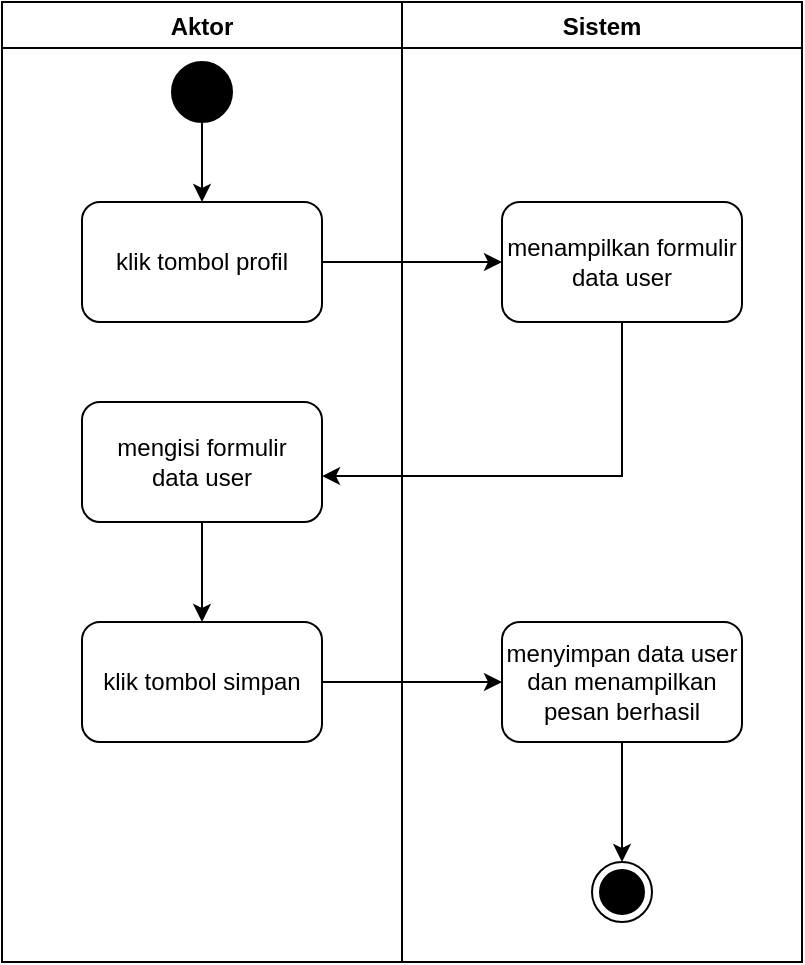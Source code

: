 <mxfile version="20.0.3" type="github">
  <diagram id="B0pDWvKyzd3ZYbL9IA_-" name="Page-1">
    <mxGraphModel dx="862" dy="482" grid="1" gridSize="10" guides="1" tooltips="1" connect="1" arrows="1" fold="1" page="1" pageScale="1" pageWidth="850" pageHeight="1100" math="0" shadow="0">
      <root>
        <mxCell id="0" />
        <mxCell id="1" parent="0" />
        <mxCell id="LGS9LyqBG27drJKCAmqM-1" value="Aktor" style="swimlane;" vertex="1" parent="1">
          <mxGeometry x="190" y="40" width="200" height="480" as="geometry" />
        </mxCell>
        <mxCell id="LGS9LyqBG27drJKCAmqM-9" value="" style="edgeStyle=orthogonalEdgeStyle;rounded=0;orthogonalLoop=1;jettySize=auto;html=1;" edge="1" parent="LGS9LyqBG27drJKCAmqM-1" source="LGS9LyqBG27drJKCAmqM-3" target="LGS9LyqBG27drJKCAmqM-4">
          <mxGeometry relative="1" as="geometry" />
        </mxCell>
        <mxCell id="LGS9LyqBG27drJKCAmqM-3" value="" style="ellipse;whiteSpace=wrap;html=1;aspect=fixed;fillColor=#000000;" vertex="1" parent="LGS9LyqBG27drJKCAmqM-1">
          <mxGeometry x="85" y="30" width="30" height="30" as="geometry" />
        </mxCell>
        <mxCell id="LGS9LyqBG27drJKCAmqM-4" value="klik tombol profil" style="rounded=1;whiteSpace=wrap;html=1;" vertex="1" parent="LGS9LyqBG27drJKCAmqM-1">
          <mxGeometry x="40" y="100" width="120" height="60" as="geometry" />
        </mxCell>
        <mxCell id="LGS9LyqBG27drJKCAmqM-15" value="" style="edgeStyle=orthogonalEdgeStyle;rounded=0;orthogonalLoop=1;jettySize=auto;html=1;" edge="1" parent="LGS9LyqBG27drJKCAmqM-1" source="LGS9LyqBG27drJKCAmqM-6" target="LGS9LyqBG27drJKCAmqM-7">
          <mxGeometry relative="1" as="geometry" />
        </mxCell>
        <mxCell id="LGS9LyqBG27drJKCAmqM-6" value="mengisi formulir&lt;br&gt;data user" style="rounded=1;whiteSpace=wrap;html=1;" vertex="1" parent="LGS9LyqBG27drJKCAmqM-1">
          <mxGeometry x="40" y="200" width="120" height="60" as="geometry" />
        </mxCell>
        <mxCell id="LGS9LyqBG27drJKCAmqM-7" value="klik tombol simpan" style="rounded=1;whiteSpace=wrap;html=1;" vertex="1" parent="LGS9LyqBG27drJKCAmqM-1">
          <mxGeometry x="40" y="310" width="120" height="60" as="geometry" />
        </mxCell>
        <mxCell id="LGS9LyqBG27drJKCAmqM-2" value="Sistem" style="swimlane;" vertex="1" parent="1">
          <mxGeometry x="390" y="40" width="200" height="480" as="geometry" />
        </mxCell>
        <mxCell id="LGS9LyqBG27drJKCAmqM-5" value="menampilkan formulir&lt;br&gt;data user" style="rounded=1;whiteSpace=wrap;html=1;" vertex="1" parent="LGS9LyqBG27drJKCAmqM-2">
          <mxGeometry x="50" y="100" width="120" height="60" as="geometry" />
        </mxCell>
        <mxCell id="LGS9LyqBG27drJKCAmqM-18" value="" style="edgeStyle=orthogonalEdgeStyle;rounded=0;orthogonalLoop=1;jettySize=auto;html=1;" edge="1" parent="LGS9LyqBG27drJKCAmqM-2" source="LGS9LyqBG27drJKCAmqM-8" target="LGS9LyqBG27drJKCAmqM-17">
          <mxGeometry relative="1" as="geometry" />
        </mxCell>
        <mxCell id="LGS9LyqBG27drJKCAmqM-8" value="menyimpan data user dan menampilkan pesan berhasil" style="rounded=1;whiteSpace=wrap;html=1;" vertex="1" parent="LGS9LyqBG27drJKCAmqM-2">
          <mxGeometry x="50" y="310" width="120" height="60" as="geometry" />
        </mxCell>
        <mxCell id="LGS9LyqBG27drJKCAmqM-17" value="" style="ellipse;html=1;shape=endState;fillColor=#000000;strokeColor=#000000;" vertex="1" parent="LGS9LyqBG27drJKCAmqM-2">
          <mxGeometry x="95" y="430" width="30" height="30" as="geometry" />
        </mxCell>
        <mxCell id="LGS9LyqBG27drJKCAmqM-10" value="" style="edgeStyle=orthogonalEdgeStyle;rounded=0;orthogonalLoop=1;jettySize=auto;html=1;" edge="1" parent="1" source="LGS9LyqBG27drJKCAmqM-4" target="LGS9LyqBG27drJKCAmqM-5">
          <mxGeometry relative="1" as="geometry" />
        </mxCell>
        <mxCell id="LGS9LyqBG27drJKCAmqM-12" value="" style="edgeStyle=orthogonalEdgeStyle;rounded=0;orthogonalLoop=1;jettySize=auto;html=1;entryX=1;entryY=0.617;entryDx=0;entryDy=0;entryPerimeter=0;" edge="1" parent="1" source="LGS9LyqBG27drJKCAmqM-5" target="LGS9LyqBG27drJKCAmqM-6">
          <mxGeometry relative="1" as="geometry">
            <mxPoint x="500" y="280" as="targetPoint" />
            <Array as="points">
              <mxPoint x="500" y="277" />
            </Array>
          </mxGeometry>
        </mxCell>
        <mxCell id="LGS9LyqBG27drJKCAmqM-16" value="" style="edgeStyle=orthogonalEdgeStyle;rounded=0;orthogonalLoop=1;jettySize=auto;html=1;" edge="1" parent="1" source="LGS9LyqBG27drJKCAmqM-7" target="LGS9LyqBG27drJKCAmqM-8">
          <mxGeometry relative="1" as="geometry" />
        </mxCell>
      </root>
    </mxGraphModel>
  </diagram>
</mxfile>
